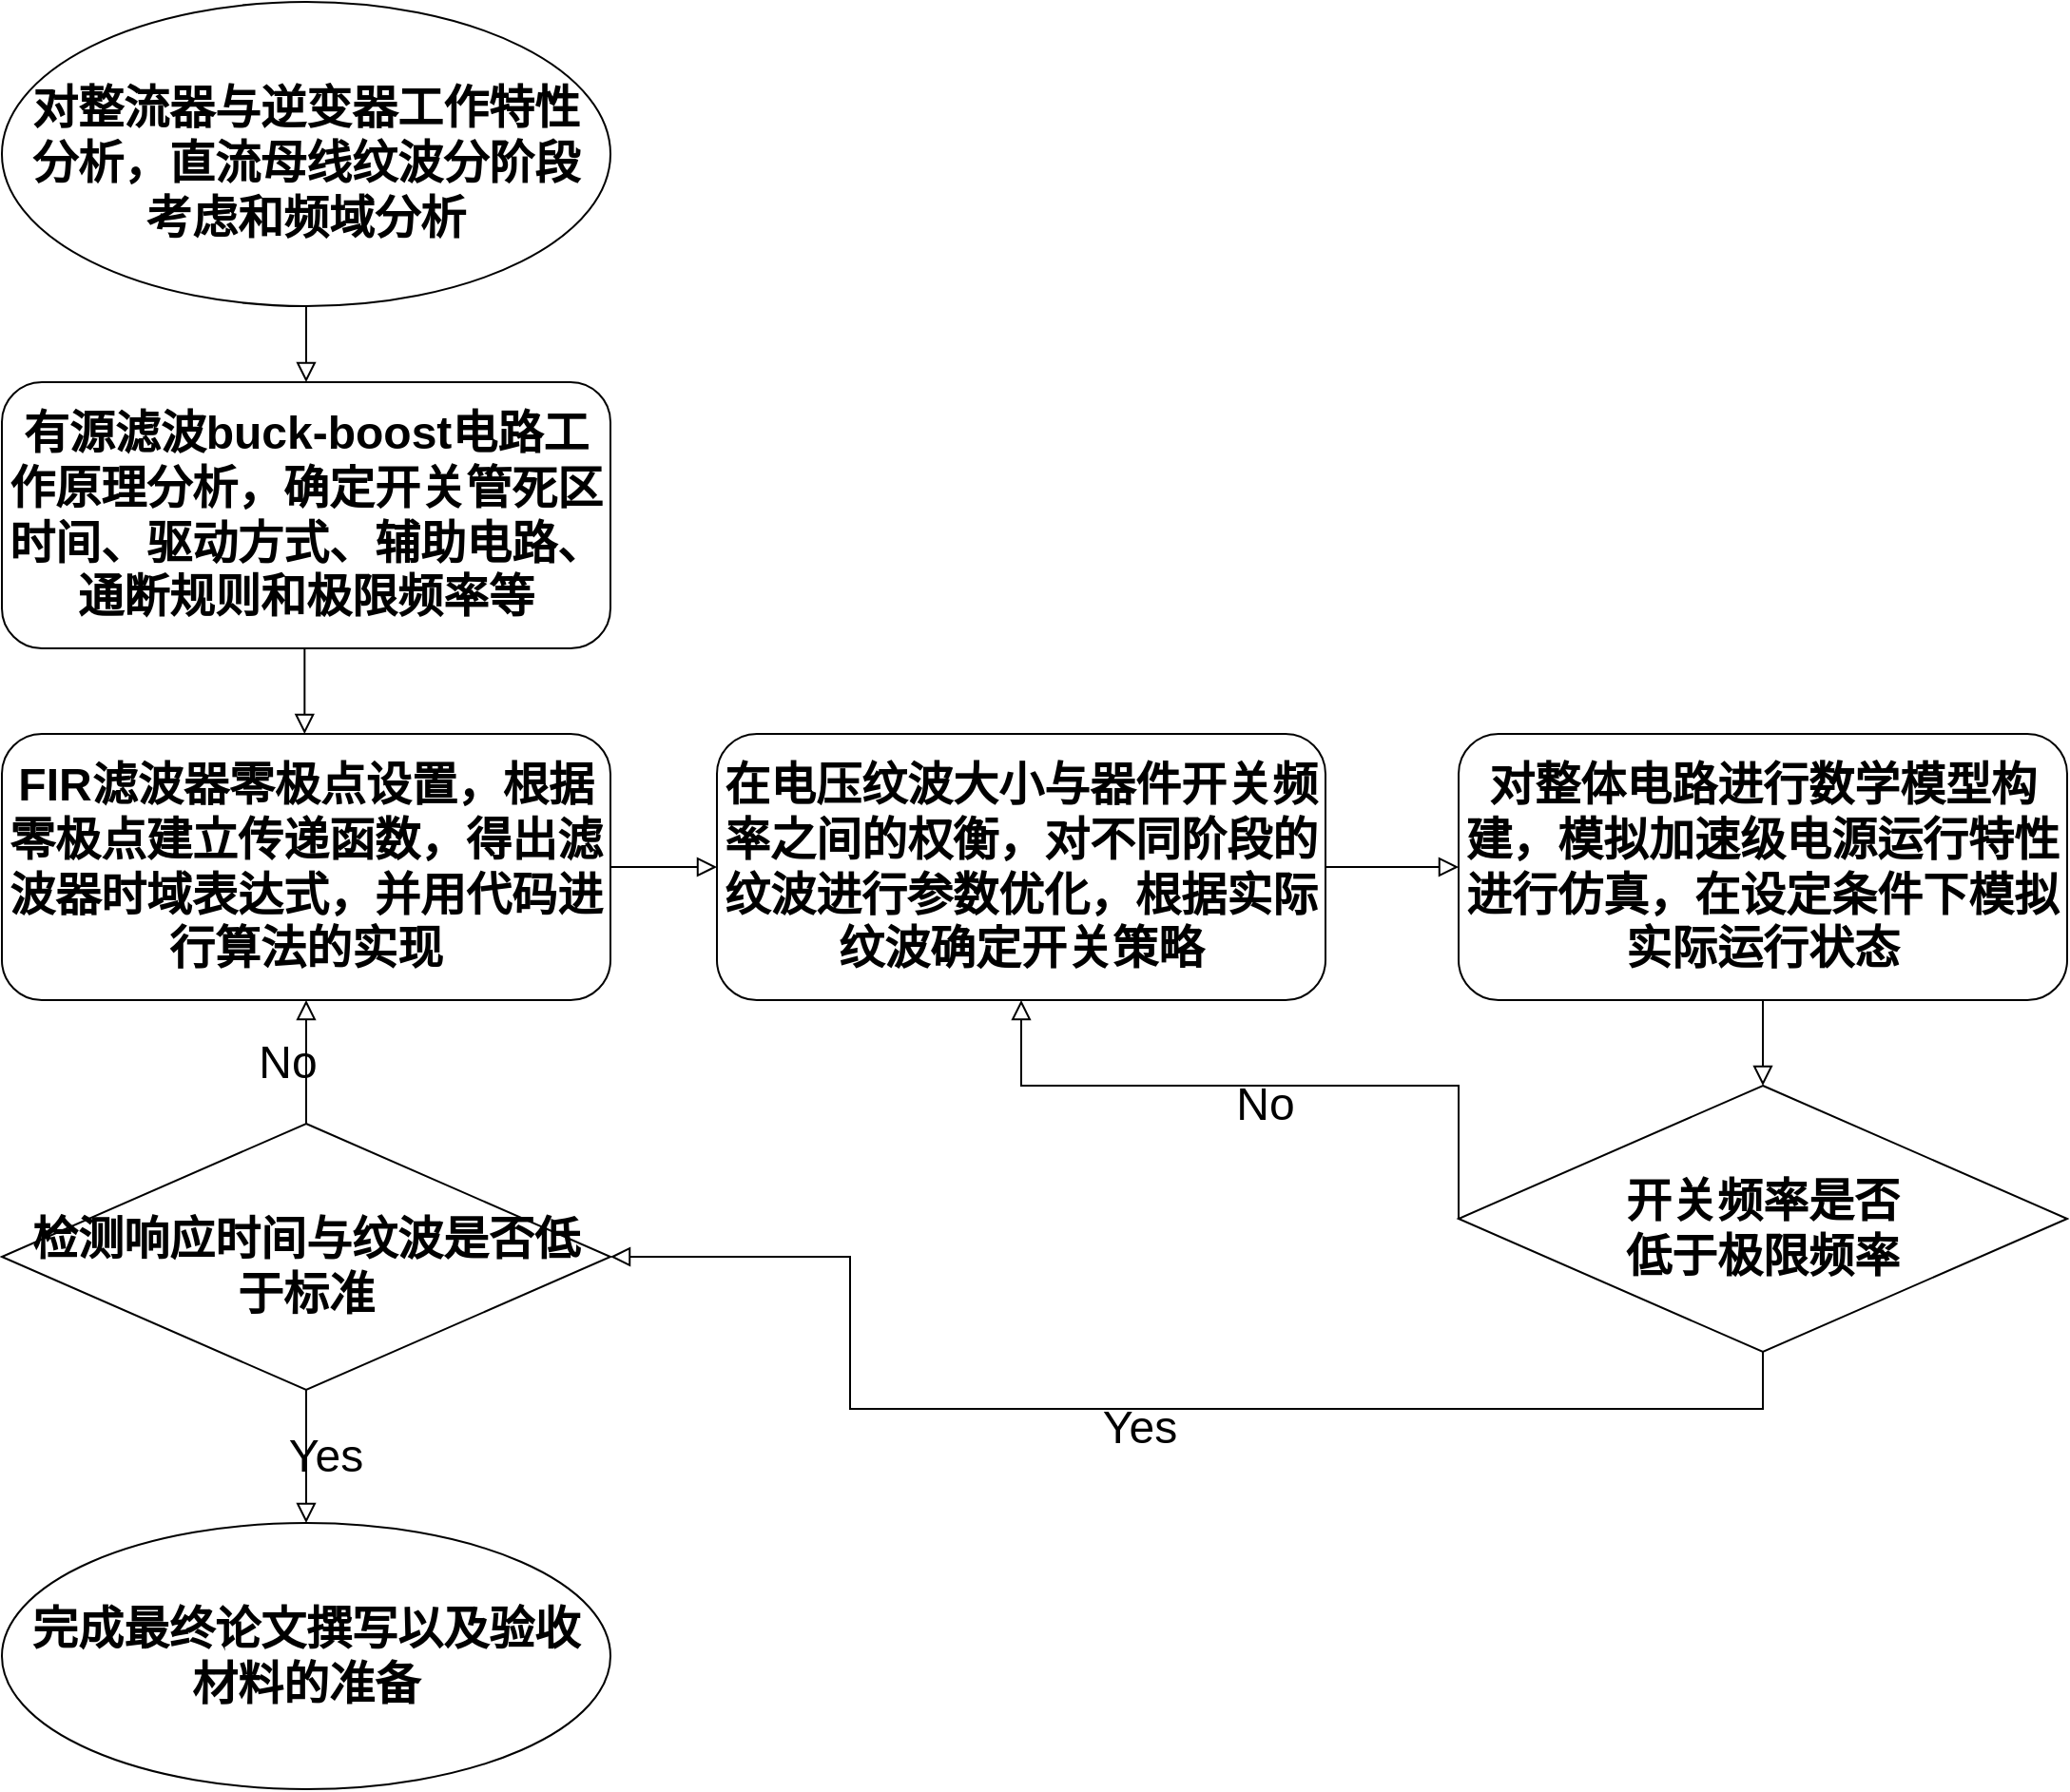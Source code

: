 <mxfile version="20.8.20" type="github">
  <diagram id="C5RBs43oDa-KdzZeNtuy" name="Page-1">
    <mxGraphModel dx="2100" dy="2267" grid="1" gridSize="10" guides="1" tooltips="1" connect="1" arrows="1" fold="1" page="1" pageScale="1" pageWidth="827" pageHeight="1169" math="0" shadow="0">
      <root>
        <mxCell id="WIyWlLk6GJQsqaUBKTNV-0" />
        <mxCell id="WIyWlLk6GJQsqaUBKTNV-1" parent="WIyWlLk6GJQsqaUBKTNV-0" />
        <mxCell id="k391i1bbLYwzLlHDBWLB-4" value="&lt;font style=&quot;font-size: 24px;&quot;&gt;&lt;b&gt;有源滤波buck-boost电路工作原理分析，确定开关管死区时间、驱动方式、辅助电路、通断规则和极限频率等&lt;/b&gt;&lt;/font&gt;" style="rounded=1;whiteSpace=wrap;html=1;fontSize=12;glass=0;strokeWidth=1;shadow=0;" vertex="1" parent="WIyWlLk6GJQsqaUBKTNV-1">
          <mxGeometry x="14" y="20" width="320" height="140" as="geometry" />
        </mxCell>
        <mxCell id="k391i1bbLYwzLlHDBWLB-5" value="&lt;font style=&quot;font-size: 24px;&quot;&gt;&lt;b&gt;FIR滤波器零极点设置，根据零极点建立传递函数，得出滤波器时域表达式，并用代码进行算法的实现&lt;/b&gt;&lt;/font&gt;" style="rounded=1;whiteSpace=wrap;html=1;fontSize=12;glass=0;strokeWidth=1;shadow=0;" vertex="1" parent="WIyWlLk6GJQsqaUBKTNV-1">
          <mxGeometry x="14" y="205" width="320" height="140" as="geometry" />
        </mxCell>
        <mxCell id="k391i1bbLYwzLlHDBWLB-8" value="&lt;font style=&quot;font-size: 24px;&quot;&gt;&lt;b&gt;在电压纹波大小与器件开关频率之间的权衡，对不同阶段的纹波进行参数优化，根据实际纹波确定开关策略&lt;/b&gt;&lt;/font&gt;" style="rounded=1;whiteSpace=wrap;html=1;fontSize=12;glass=0;strokeWidth=1;shadow=0;" vertex="1" parent="WIyWlLk6GJQsqaUBKTNV-1">
          <mxGeometry x="390" y="205" width="320" height="140" as="geometry" />
        </mxCell>
        <mxCell id="k391i1bbLYwzLlHDBWLB-9" value="" style="rounded=0;html=1;jettySize=auto;orthogonalLoop=1;fontSize=11;endArrow=block;endFill=0;endSize=8;strokeWidth=1;shadow=0;labelBackgroundColor=none;edgeStyle=orthogonalEdgeStyle;entryX=0;entryY=0.5;entryDx=0;entryDy=0;exitX=1;exitY=0.5;exitDx=0;exitDy=0;" edge="1" parent="WIyWlLk6GJQsqaUBKTNV-1" source="k391i1bbLYwzLlHDBWLB-5" target="k391i1bbLYwzLlHDBWLB-8">
          <mxGeometry relative="1" as="geometry">
            <mxPoint x="230" y="260" as="targetPoint" />
            <mxPoint x="230" y="230" as="sourcePoint" />
          </mxGeometry>
        </mxCell>
        <mxCell id="k391i1bbLYwzLlHDBWLB-11" value="&lt;font style=&quot;font-size: 24px;&quot;&gt;&lt;b&gt;对整流器与逆变器工作特性分析，直流母线纹波分阶段考虑和频域分析&lt;/b&gt;&lt;/font&gt;" style="ellipse;whiteSpace=wrap;html=1;spacingLeft=5;spacingRight=5;spacingTop=10;" vertex="1" parent="WIyWlLk6GJQsqaUBKTNV-1">
          <mxGeometry x="14" y="-180" width="320" height="160" as="geometry" />
        </mxCell>
        <mxCell id="k391i1bbLYwzLlHDBWLB-13" value="&lt;font style=&quot;font-size: 24px;&quot;&gt;&lt;b&gt;完成最终论文撰写以及验收材料的准备&lt;/b&gt;&lt;/font&gt;" style="ellipse;whiteSpace=wrap;html=1;spacingLeft=5;spacingRight=5;" vertex="1" parent="WIyWlLk6GJQsqaUBKTNV-1">
          <mxGeometry x="14" y="620" width="320" height="140" as="geometry" />
        </mxCell>
        <mxCell id="k391i1bbLYwzLlHDBWLB-14" value="&lt;font style=&quot;font-size: 24px;&quot;&gt;&lt;b&gt;对整体电路进行数学模型构建，模拟加速级电源运行特性进行仿真，在设定条件下模拟实际运行状态&lt;/b&gt;&lt;/font&gt;" style="rounded=1;whiteSpace=wrap;html=1;fontSize=12;glass=0;strokeWidth=1;shadow=0;" vertex="1" parent="WIyWlLk6GJQsqaUBKTNV-1">
          <mxGeometry x="780" y="205" width="320" height="140" as="geometry" />
        </mxCell>
        <mxCell id="k391i1bbLYwzLlHDBWLB-15" value="&lt;font style=&quot;font-size: 24px;&quot;&gt;&lt;b&gt;开关频率是否&lt;br&gt;低于极限频率&lt;/b&gt;&lt;/font&gt;" style="rhombus;whiteSpace=wrap;html=1;spacingLeft=10;spacingRight=10;spacingTop=10;" vertex="1" parent="WIyWlLk6GJQsqaUBKTNV-1">
          <mxGeometry x="780" y="390" width="320" height="140" as="geometry" />
        </mxCell>
        <mxCell id="k391i1bbLYwzLlHDBWLB-16" value="" style="rounded=0;html=1;jettySize=auto;orthogonalLoop=1;fontSize=11;endArrow=block;endFill=0;endSize=8;strokeWidth=1;shadow=0;labelBackgroundColor=none;edgeStyle=orthogonalEdgeStyle;entryX=0;entryY=0.5;entryDx=0;entryDy=0;exitX=1;exitY=0.5;exitDx=0;exitDy=0;" edge="1" parent="WIyWlLk6GJQsqaUBKTNV-1" source="k391i1bbLYwzLlHDBWLB-8" target="k391i1bbLYwzLlHDBWLB-14">
          <mxGeometry relative="1" as="geometry">
            <mxPoint x="344" y="295" as="targetPoint" />
            <mxPoint x="310" y="295" as="sourcePoint" />
            <Array as="points">
              <mxPoint x="760" y="275" />
              <mxPoint x="760" y="275" />
            </Array>
          </mxGeometry>
        </mxCell>
        <mxCell id="k391i1bbLYwzLlHDBWLB-19" value="" style="rounded=0;html=1;jettySize=auto;orthogonalLoop=1;fontSize=11;endArrow=block;endFill=0;endSize=8;strokeWidth=1;shadow=0;labelBackgroundColor=none;edgeStyle=orthogonalEdgeStyle;exitX=0.5;exitY=1;exitDx=0;exitDy=0;entryX=0.5;entryY=0;entryDx=0;entryDy=0;" edge="1" parent="WIyWlLk6GJQsqaUBKTNV-1" source="k391i1bbLYwzLlHDBWLB-14" target="k391i1bbLYwzLlHDBWLB-15">
          <mxGeometry relative="1" as="geometry">
            <mxPoint x="230" y="160" as="targetPoint" />
            <mxPoint x="230" y="130" as="sourcePoint" />
          </mxGeometry>
        </mxCell>
        <mxCell id="k391i1bbLYwzLlHDBWLB-23" value="&lt;font style=&quot;font-size: 24px;&quot;&gt;No&lt;/font&gt;" style="edgeStyle=orthogonalEdgeStyle;rounded=0;jettySize=auto;orthogonalLoop=1;fontSize=11;endArrow=block;endFill=0;endSize=8;strokeWidth=1;shadow=0;labelBackgroundColor=none;html=1;entryX=0.5;entryY=1;entryDx=0;entryDy=0;exitX=0;exitY=0.5;exitDx=0;exitDy=0;" edge="1" parent="WIyWlLk6GJQsqaUBKTNV-1" source="k391i1bbLYwzLlHDBWLB-15" target="k391i1bbLYwzLlHDBWLB-8">
          <mxGeometry y="10" relative="1" as="geometry">
            <mxPoint as="offset" />
            <mxPoint x="419.94" y="130" as="sourcePoint" />
            <mxPoint x="499.94" y="130" as="targetPoint" />
            <Array as="points">
              <mxPoint x="780" y="390" />
              <mxPoint x="550" y="390" />
            </Array>
          </mxGeometry>
        </mxCell>
        <mxCell id="k391i1bbLYwzLlHDBWLB-25" value="&lt;font style=&quot;font-size: 24px;&quot;&gt;&lt;b&gt;检测响应时间与纹波是否低于标准&lt;/b&gt;&lt;/font&gt;" style="rhombus;whiteSpace=wrap;html=1;spacingLeft=10;spacingRight=10;spacingTop=10;" vertex="1" parent="WIyWlLk6GJQsqaUBKTNV-1">
          <mxGeometry x="14" y="410" width="320" height="140" as="geometry" />
        </mxCell>
        <mxCell id="k391i1bbLYwzLlHDBWLB-27" value="&lt;font style=&quot;font-size: 24px;&quot;&gt;Yes&lt;/font&gt;" style="edgeStyle=orthogonalEdgeStyle;rounded=0;html=1;jettySize=auto;orthogonalLoop=1;fontSize=11;endArrow=block;endFill=0;endSize=8;strokeWidth=1;shadow=0;labelBackgroundColor=none;exitX=0.5;exitY=1;exitDx=0;exitDy=0;entryX=1;entryY=0.5;entryDx=0;entryDy=0;" edge="1" parent="WIyWlLk6GJQsqaUBKTNV-1" source="k391i1bbLYwzLlHDBWLB-15" target="k391i1bbLYwzLlHDBWLB-25">
          <mxGeometry x="0.0" y="10" relative="1" as="geometry">
            <mxPoint as="offset" />
            <mxPoint x="430" y="490" as="sourcePoint" />
            <mxPoint x="420" y="470" as="targetPoint" />
            <Array as="points">
              <mxPoint x="940" y="560" />
              <mxPoint x="460" y="560" />
              <mxPoint x="460" y="480" />
            </Array>
          </mxGeometry>
        </mxCell>
        <mxCell id="k391i1bbLYwzLlHDBWLB-28" value="&lt;font style=&quot;font-size: 24px;&quot;&gt;No&lt;/font&gt;" style="edgeStyle=orthogonalEdgeStyle;rounded=0;jettySize=auto;orthogonalLoop=1;fontSize=11;endArrow=block;endFill=0;endSize=8;strokeWidth=1;shadow=0;labelBackgroundColor=none;html=1;exitX=0.5;exitY=0;exitDx=0;exitDy=0;" edge="1" parent="WIyWlLk6GJQsqaUBKTNV-1" source="k391i1bbLYwzLlHDBWLB-25" target="k391i1bbLYwzLlHDBWLB-5">
          <mxGeometry y="10" relative="1" as="geometry">
            <mxPoint as="offset" />
            <mxPoint y="450" as="sourcePoint" />
            <mxPoint x="80" y="450" as="targetPoint" />
          </mxGeometry>
        </mxCell>
        <mxCell id="k391i1bbLYwzLlHDBWLB-31" value="&lt;font style=&quot;font-size: 24px;&quot;&gt;Yes&lt;/font&gt;" style="edgeStyle=orthogonalEdgeStyle;rounded=0;html=1;jettySize=auto;orthogonalLoop=1;fontSize=11;endArrow=block;endFill=0;endSize=8;strokeWidth=1;shadow=0;labelBackgroundColor=none;exitX=0.5;exitY=1;exitDx=0;exitDy=0;entryX=0.5;entryY=0;entryDx=0;entryDy=0;" edge="1" parent="WIyWlLk6GJQsqaUBKTNV-1" source="k391i1bbLYwzLlHDBWLB-25" target="k391i1bbLYwzLlHDBWLB-13">
          <mxGeometry y="10" relative="1" as="geometry">
            <mxPoint as="offset" />
            <mxPoint x="350" y="540" as="sourcePoint" />
            <mxPoint x="-40" y="540" as="targetPoint" />
            <Array as="points">
              <mxPoint x="174" y="550" />
              <mxPoint x="174" y="620" />
            </Array>
          </mxGeometry>
        </mxCell>
        <mxCell id="k391i1bbLYwzLlHDBWLB-33" value="" style="rounded=0;html=1;jettySize=auto;orthogonalLoop=1;fontSize=11;endArrow=block;endFill=0;endSize=8;strokeWidth=1;shadow=0;labelBackgroundColor=none;edgeStyle=orthogonalEdgeStyle;exitX=0.5;exitY=1;exitDx=0;exitDy=0;entryX=0.5;entryY=0;entryDx=0;entryDy=0;" edge="1" parent="WIyWlLk6GJQsqaUBKTNV-1">
          <mxGeometry relative="1" as="geometry">
            <mxPoint x="173.17" y="205" as="targetPoint" />
            <mxPoint x="173.17" y="160" as="sourcePoint" />
          </mxGeometry>
        </mxCell>
        <mxCell id="k391i1bbLYwzLlHDBWLB-34" value="" style="rounded=0;html=1;jettySize=auto;orthogonalLoop=1;fontSize=11;endArrow=block;endFill=0;endSize=8;strokeWidth=1;shadow=0;labelBackgroundColor=none;edgeStyle=orthogonalEdgeStyle;exitX=0.5;exitY=1;exitDx=0;exitDy=0;entryX=0.5;entryY=0;entryDx=0;entryDy=0;" edge="1" parent="WIyWlLk6GJQsqaUBKTNV-1" source="k391i1bbLYwzLlHDBWLB-11" target="k391i1bbLYwzLlHDBWLB-4">
          <mxGeometry relative="1" as="geometry">
            <mxPoint x="440.0" y="-65" as="targetPoint" />
            <mxPoint x="440.0" y="-110" as="sourcePoint" />
          </mxGeometry>
        </mxCell>
      </root>
    </mxGraphModel>
  </diagram>
</mxfile>
